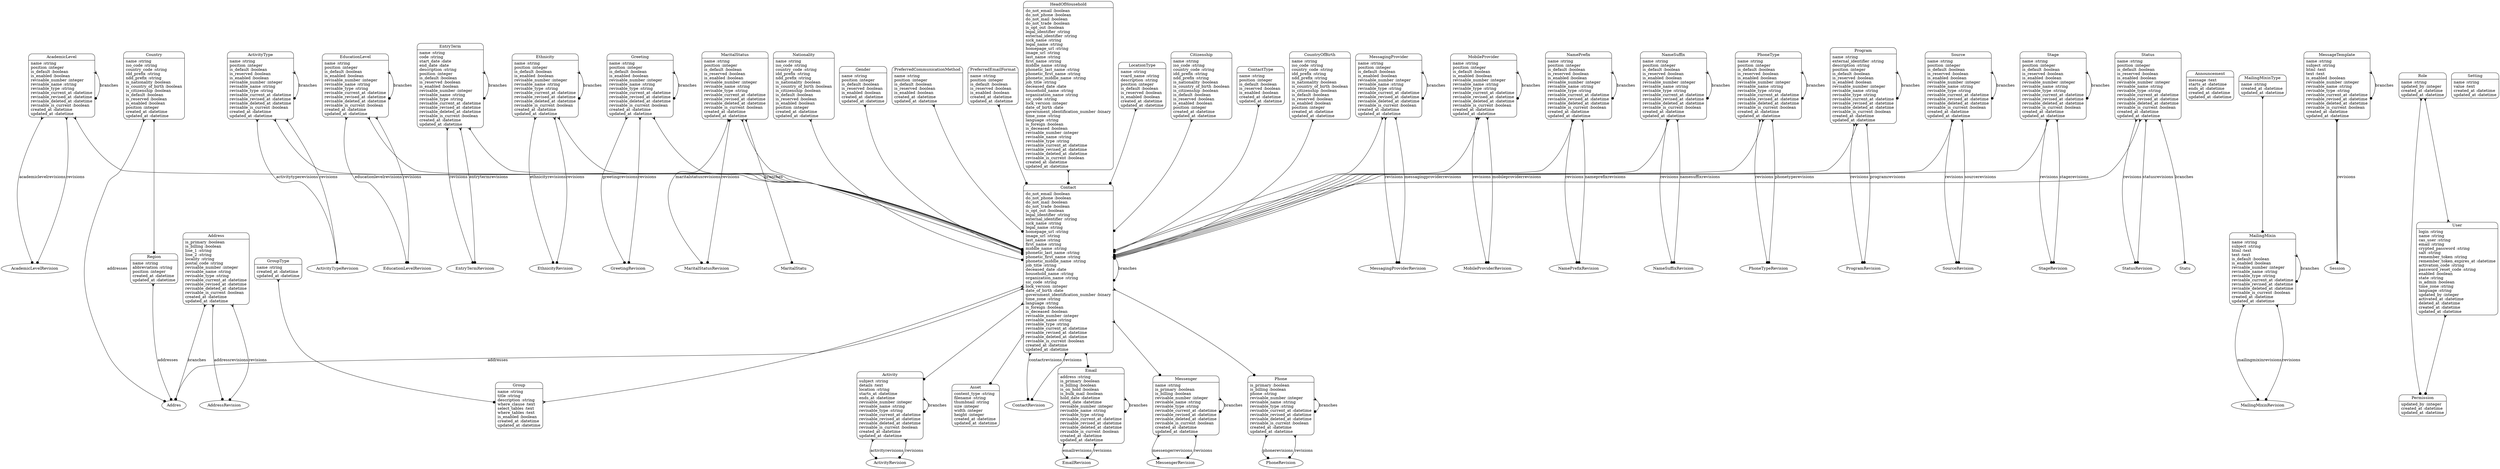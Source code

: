 digraph models_diagram {
	graph[overlap=false, splines=true]
	"AcademicLevel" [shape=Mrecord, label="{AcademicLevel|name :string\lposition :integer\lis_default :boolean\lis_enabled :boolean\lrevisable_number :integer\lrevisable_name :string\lrevisable_type :string\lrevisable_current_at :datetime\lrevisable_revised_at :datetime\lrevisable_deleted_at :datetime\lrevisable_is_current :boolean\lcreated_at :datetime\lupdated_at :datetime\l}"]
	"Activity" [shape=Mrecord, label="{Activity|subject :string\ldetails :text\llocation :string\lstarts_at :datetime\lends_at :datetime\lrevisable_number :integer\lrevisable_name :string\lrevisable_type :string\lrevisable_current_at :datetime\lrevisable_revised_at :datetime\lrevisable_deleted_at :datetime\lrevisable_is_current :boolean\lcreated_at :datetime\lupdated_at :datetime\l}"]
	"ActivityType" [shape=Mrecord, label="{ActivityType|name :string\lposition :integer\lis_default :boolean\lis_reserved :boolean\lis_enabled :boolean\lrevisable_number :integer\lrevisable_name :string\lrevisable_type :string\lrevisable_current_at :datetime\lrevisable_revised_at :datetime\lrevisable_deleted_at :datetime\lrevisable_is_current :boolean\lcreated_at :datetime\lupdated_at :datetime\l}"]
	"Address" [shape=Mrecord, label="{Address|is_primary :boolean\lis_billing :boolean\lline_1 :string\lline_2 :string\llocality :string\lpostal_code :string\lrevisable_number :integer\lrevisable_name :string\lrevisable_type :string\lrevisable_current_at :datetime\lrevisable_revised_at :datetime\lrevisable_deleted_at :datetime\lrevisable_is_current :boolean\lcreated_at :datetime\lupdated_at :datetime\l}"]
	"Announcement" [shape=Mrecord, label="{Announcement|message :text\lstarts_at :datetime\lends_at :datetime\lcreated_at :datetime\lupdated_at :datetime\l}"]
	"Asset" [shape=Mrecord, label="{Asset|content_type :string\lfilename :string\lthumbnail :string\lsize :integer\lwidth :integer\lheight :integer\lcreated_at :datetime\lupdated_at :datetime\l}"]
	"Citizenship" [shape=Mrecord, label="{Citizenship|name :string\liso_code :string\lcountry_code :string\lidd_prefix :string\lndd_prefix :string\lis_nationality :boolean\lis_country_of_birth :boolean\lis_citizenship :boolean\lis_default :boolean\lis_reserved :boolean\lis_enabled :boolean\lposition :integer\lcreated_at :datetime\lupdated_at :datetime\l}"]
	"Contact" [shape=Mrecord, label="{Contact|do_not_email :boolean\ldo_not_phone :boolean\ldo_not_mail :boolean\ldo_not_trade :boolean\lis_opt_out :boolean\llegal_identifier :string\lexternal_identifier :string\lnick_name :string\llegal_name :string\lhomepage_url :string\limage_url :string\llast_name :string\lfirst_name :string\lmiddle_name :string\lphonetic_last_name :string\lphonetic_first_name :string\lphonetic_middle_name :string\ljob_title :string\ldeceased_date :date\lhousehold_name :string\lorganization_name :string\lsic_code :string\llock_version :integer\ldate_of_birth :date\lgovernment_identification_number :binary\ltime_zone :string\llanguage :string\lis_foreign :boolean\lis_deceased :boolean\lrevisable_number :integer\lrevisable_name :string\lrevisable_type :string\lrevisable_current_at :datetime\lrevisable_revised_at :datetime\lrevisable_deleted_at :datetime\lrevisable_is_current :boolean\lcreated_at :datetime\lupdated_at :datetime\l}"]
	"ContactType" [shape=Mrecord, label="{ContactType|name :string\lposition :integer\lis_default :boolean\lis_reserved :boolean\lis_enabled :boolean\lcreated_at :datetime\lupdated_at :datetime\l}"]
	"Country" [shape=Mrecord, label="{Country|name :string\liso_code :string\lcountry_code :string\lidd_prefix :string\lndd_prefix :string\lis_nationality :boolean\lis_country_of_birth :boolean\lis_citizenship :boolean\lis_default :boolean\lis_reserved :boolean\lis_enabled :boolean\lposition :integer\lcreated_at :datetime\lupdated_at :datetime\l}"]
	"CountryOfBirth" [shape=Mrecord, label="{CountryOfBirth|name :string\liso_code :string\lcountry_code :string\lidd_prefix :string\lndd_prefix :string\lis_nationality :boolean\lis_country_of_birth :boolean\lis_citizenship :boolean\lis_default :boolean\lis_reserved :boolean\lis_enabled :boolean\lposition :integer\lcreated_at :datetime\lupdated_at :datetime\l}"]
	"EducationLevel" [shape=Mrecord, label="{EducationLevel|name :string\lposition :integer\lis_default :boolean\lis_enabled :boolean\lrevisable_number :integer\lrevisable_name :string\lrevisable_type :string\lrevisable_current_at :datetime\lrevisable_revised_at :datetime\lrevisable_deleted_at :datetime\lrevisable_is_current :boolean\lcreated_at :datetime\lupdated_at :datetime\l}"]
	"Email" [shape=Mrecord, label="{Email|address :string\lis_primary :boolean\lis_billing :boolean\lis_on_hold :boolean\lis_bulk_mail :boolean\lhold_date :datetime\lreset_date :datetime\lrevisable_number :integer\lrevisable_name :string\lrevisable_type :string\lrevisable_current_at :datetime\lrevisable_revised_at :datetime\lrevisable_deleted_at :datetime\lrevisable_is_current :boolean\lcreated_at :datetime\lupdated_at :datetime\l}"]
	"EntryTerm" [shape=Mrecord, label="{EntryTerm|name :string\lcode :string\lstart_date :date\lend_date :date\ldescription :string\lposition :integer\lis_default :boolean\lis_reserved :boolean\lis_enabled :boolean\lrevisable_number :integer\lrevisable_name :string\lrevisable_type :string\lrevisable_current_at :datetime\lrevisable_revised_at :datetime\lrevisable_deleted_at :datetime\lrevisable_is_current :boolean\lcreated_at :datetime\lupdated_at :datetime\l}"]
	"Ethnicity" [shape=Mrecord, label="{Ethnicity|name :string\lposition :integer\lis_default :boolean\lis_enabled :boolean\lrevisable_number :integer\lrevisable_name :string\lrevisable_type :string\lrevisable_current_at :datetime\lrevisable_revised_at :datetime\lrevisable_deleted_at :datetime\lrevisable_is_current :boolean\lcreated_at :datetime\lupdated_at :datetime\l}"]
	"Gender" [shape=Mrecord, label="{Gender|name :string\lposition :integer\lis_default :boolean\lis_reserved :boolean\lis_enabled :boolean\lcreated_at :datetime\lupdated_at :datetime\l}"]
	"Greeting" [shape=Mrecord, label="{Greeting|name :string\lposition :integer\lis_default :boolean\lis_enabled :boolean\lrevisable_number :integer\lrevisable_name :string\lrevisable_type :string\lrevisable_current_at :datetime\lrevisable_revised_at :datetime\lrevisable_deleted_at :datetime\lrevisable_is_current :boolean\lcreated_at :datetime\lupdated_at :datetime\l}"]
	"Group" [shape=Mrecord, label="{Group|name :string\ltitle :string\ldescription :string\lwhere_clause :text\lselect_tables :text\lwhere_tables :text\lis_enabled :boolean\lcreated_at :datetime\lupdated_at :datetime\l}"]
	"GroupType" [shape=Mrecord, label="{GroupType|name :string\lcreated_at :datetime\lupdated_at :datetime\l}"]
	"HeadOfHousehold" [shape=Mrecord, label="{HeadOfHousehold|do_not_email :boolean\ldo_not_phone :boolean\ldo_not_mail :boolean\ldo_not_trade :boolean\lis_opt_out :boolean\llegal_identifier :string\lexternal_identifier :string\lnick_name :string\llegal_name :string\lhomepage_url :string\limage_url :string\llast_name :string\lfirst_name :string\lmiddle_name :string\lphonetic_last_name :string\lphonetic_first_name :string\lphonetic_middle_name :string\ljob_title :string\ldeceased_date :date\lhousehold_name :string\lorganization_name :string\lsic_code :string\llock_version :integer\ldate_of_birth :date\lgovernment_identification_number :binary\ltime_zone :string\llanguage :string\lis_foreign :boolean\lis_deceased :boolean\lrevisable_number :integer\lrevisable_name :string\lrevisable_type :string\lrevisable_current_at :datetime\lrevisable_revised_at :datetime\lrevisable_deleted_at :datetime\lrevisable_is_current :boolean\lcreated_at :datetime\lupdated_at :datetime\l}"]
	"LocationType" [shape=Mrecord, label="{LocationType|name :string\lvcard_name :string\ldescription :string\lposition :integer\lis_default :boolean\lis_reserved :boolean\lis_enabled :boolean\lcreated_at :datetime\lupdated_at :datetime\l}"]
	"MailingMixin" [shape=Mrecord, label="{MailingMixin|name :string\lsubject :string\lhtml :text\ltext :text\lis_default :boolean\lis_enabled :boolean\lrevisable_number :integer\lrevisable_name :string\lrevisable_type :string\lrevisable_current_at :datetime\lrevisable_revised_at :datetime\lrevisable_deleted_at :datetime\lrevisable_is_current :boolean\lcreated_at :datetime\lupdated_at :datetime\l}"]
	"MailingMixinType" [shape=Mrecord, label="{MailingMixinType|name :string\lcreated_at :datetime\lupdated_at :datetime\l}"]
	"MaritalStatus" [shape=Mrecord, label="{MaritalStatus|name :string\lposition :integer\lis_default :boolean\lis_reserved :boolean\lis_enabled :boolean\lrevisable_number :integer\lrevisable_name :string\lrevisable_type :string\lrevisable_current_at :datetime\lrevisable_revised_at :datetime\lrevisable_deleted_at :datetime\lrevisable_is_current :boolean\lcreated_at :datetime\lupdated_at :datetime\l}"]
	"MessageTemplate" [shape=Mrecord, label="{MessageTemplate|name :string\lsubject :string\lhtml :text\ltext :text\lis_enabled :boolean\lrevisable_number :integer\lrevisable_name :string\lrevisable_type :string\lrevisable_current_at :datetime\lrevisable_revised_at :datetime\lrevisable_deleted_at :datetime\lrevisable_is_current :boolean\lcreated_at :datetime\lupdated_at :datetime\l}"]
	"MessagingProvider" [shape=Mrecord, label="{MessagingProvider|name :string\lposition :integer\lis_default :boolean\lis_enabled :boolean\lrevisable_number :integer\lrevisable_name :string\lrevisable_type :string\lrevisable_current_at :datetime\lrevisable_revised_at :datetime\lrevisable_deleted_at :datetime\lrevisable_is_current :boolean\lcreated_at :datetime\lupdated_at :datetime\l}"]
	"Messenger" [shape=Mrecord, label="{Messenger|name :string\lis_primary :boolean\lis_billing :boolean\lrevisable_number :integer\lrevisable_name :string\lrevisable_type :string\lrevisable_current_at :datetime\lrevisable_revised_at :datetime\lrevisable_deleted_at :datetime\lrevisable_is_current :boolean\lcreated_at :datetime\lupdated_at :datetime\l}"]
	"MobileProvider" [shape=Mrecord, label="{MobileProvider|name :string\lposition :integer\lis_default :boolean\lis_enabled :boolean\lrevisable_number :integer\lrevisable_name :string\lrevisable_type :string\lrevisable_current_at :datetime\lrevisable_revised_at :datetime\lrevisable_deleted_at :datetime\lrevisable_is_current :boolean\lcreated_at :datetime\lupdated_at :datetime\l}"]
	"NamePrefix" [shape=Mrecord, label="{NamePrefix|name :string\lposition :integer\lis_default :boolean\lis_reserved :boolean\lis_enabled :boolean\lrevisable_number :integer\lrevisable_name :string\lrevisable_type :string\lrevisable_current_at :datetime\lrevisable_revised_at :datetime\lrevisable_deleted_at :datetime\lrevisable_is_current :boolean\lcreated_at :datetime\lupdated_at :datetime\l}"]
	"NameSuffix" [shape=Mrecord, label="{NameSuffix|name :string\lposition :integer\lis_default :boolean\lis_reserved :boolean\lis_enabled :boolean\lrevisable_number :integer\lrevisable_name :string\lrevisable_type :string\lrevisable_current_at :datetime\lrevisable_revised_at :datetime\lrevisable_deleted_at :datetime\lrevisable_is_current :boolean\lcreated_at :datetime\lupdated_at :datetime\l}"]
	"Nationality" [shape=Mrecord, label="{Nationality|name :string\liso_code :string\lcountry_code :string\lidd_prefix :string\lndd_prefix :string\lis_nationality :boolean\lis_country_of_birth :boolean\lis_citizenship :boolean\lis_default :boolean\lis_reserved :boolean\lis_enabled :boolean\lposition :integer\lcreated_at :datetime\lupdated_at :datetime\l}"]
	"Permission" [shape=Mrecord, label="{Permission|updated_by :integer\lcreated_at :datetime\lupdated_at :datetime\l}"]
	"Phone" [shape=Mrecord, label="{Phone|is_primary :boolean\lis_billing :boolean\lphone :string\lrevisable_number :integer\lrevisable_name :string\lrevisable_type :string\lrevisable_current_at :datetime\lrevisable_revised_at :datetime\lrevisable_deleted_at :datetime\lrevisable_is_current :boolean\lcreated_at :datetime\lupdated_at :datetime\l}"]
	"PhoneType" [shape=Mrecord, label="{PhoneType|name :string\lposition :integer\lis_default :boolean\lis_reserved :boolean\lis_enabled :boolean\lrevisable_number :integer\lrevisable_name :string\lrevisable_type :string\lrevisable_current_at :datetime\lrevisable_revised_at :datetime\lrevisable_deleted_at :datetime\lrevisable_is_current :boolean\lcreated_at :datetime\lupdated_at :datetime\l}"]
	"PreferredCommunicationMethod" [shape=Mrecord, label="{PreferredCommunicationMethod|name :string\lposition :integer\lis_default :boolean\lis_reserved :boolean\lis_enabled :boolean\lcreated_at :datetime\lupdated_at :datetime\l}"]
	"PreferredEmailFormat" [shape=Mrecord, label="{PreferredEmailFormat|name :string\lposition :integer\lis_default :boolean\lis_reserved :boolean\lis_enabled :boolean\lcreated_at :datetime\lupdated_at :datetime\l}"]
	"Program" [shape=Mrecord, label="{Program|name :string\lexternal_identifier :string\ldescription :string\lposition :integer\lis_default :boolean\lis_reserved :boolean\lis_enabled :boolean\lrevisable_number :integer\lrevisable_name :string\lrevisable_type :string\lrevisable_current_at :datetime\lrevisable_revised_at :datetime\lrevisable_deleted_at :datetime\lrevisable_is_current :boolean\lcreated_at :datetime\lupdated_at :datetime\l}"]
	"Region" [shape=Mrecord, label="{Region|name :string\labbreviation :string\lposition :integer\lcreated_at :datetime\lupdated_at :datetime\l}"]
	"Role" [shape=Mrecord, label="{Role|name :string\lupdated_by :integer\lcreated_at :datetime\lupdated_at :datetime\l}"]
	"Setting" [shape=Mrecord, label="{Setting|name :string\lvalue :text\lcreated_at :datetime\lupdated_at :datetime\l}"]
	"Source" [shape=Mrecord, label="{Source|name :string\lposition :integer\lis_default :boolean\lis_reserved :boolean\lis_enabled :boolean\lrevisable_number :integer\lrevisable_name :string\lrevisable_type :string\lrevisable_current_at :datetime\lrevisable_revised_at :datetime\lrevisable_deleted_at :datetime\lrevisable_is_current :boolean\lcreated_at :datetime\lupdated_at :datetime\l}"]
	"Stage" [shape=Mrecord, label="{Stage|name :string\lposition :integer\lis_default :boolean\lis_reserved :boolean\lis_enabled :boolean\lrevisable_number :integer\lrevisable_name :string\lrevisable_type :string\lrevisable_current_at :datetime\lrevisable_revised_at :datetime\lrevisable_deleted_at :datetime\lrevisable_is_current :boolean\lcreated_at :datetime\lupdated_at :datetime\l}"]
	"Status" [shape=Mrecord, label="{Status|name :string\lposition :integer\lis_default :boolean\lis_reserved :boolean\lis_enabled :boolean\lrevisable_number :integer\lrevisable_name :string\lrevisable_type :string\lrevisable_current_at :datetime\lrevisable_revised_at :datetime\lrevisable_deleted_at :datetime\lrevisable_is_current :boolean\lcreated_at :datetime\lupdated_at :datetime\l}"]
	"User" [shape=Mrecord, label="{User|login :string\lname :string\lcas_user :string\lemail :string\lcrypted_password :string\lsalt :string\lremember_token :string\lremember_token_expires_at :datetime\lactivation_code :string\lpassword_reset_code :string\lenabled :boolean\lstate :string\lis_admin :boolean\ltime_zone :string\llanguage :string\lupdated_by :integer\lactivated_at :datetime\ldeleted_at :datetime\lcreated_at :datetime\lupdated_at :datetime\l}"]
	"AcademicLevel" -> "AcademicLevel" [label="branches", arrowtail=crow, arrowhead=dot, dir=both]
	"AcademicLevel" -> "AcademicLevelRevision" [label="academiclevelrevisions", arrowtail=crow, arrowhead=dot, dir=both]
	"AcademicLevel" -> "Contact" [arrowtail=crow, arrowhead=dot, dir=both]
	"AcademicLevel" -> "AcademicLevelRevision" [label="revisions", arrowtail=crow, arrowhead=dot, dir=both]
	"Activity" -> "Activity" [label="branches", arrowtail=crow, arrowhead=dot, dir=both]
	"Activity" -> "ActivityRevision" [label="activityrevisions", arrowtail=crow, arrowhead=dot, dir=both]
	"Activity" -> "ActivityRevision" [label="revisions", arrowtail=crow, arrowhead=dot, dir=both]
	"ActivityType" -> "ActivityTypeRevision" [label="activitytyperevisions", arrowtail=crow, arrowhead=dot, dir=both]
	"ActivityType" -> "ActivityType" [label="branches", arrowtail=crow, arrowhead=dot, dir=both]
	"ActivityType" -> "Contact" [arrowtail=crow, arrowhead=dot, dir=both]
	"ActivityType" -> "ActivityTypeRevision" [label="revisions", arrowtail=crow, arrowhead=dot, dir=both]
	"Address" -> "Addres" [label="branches", arrowtail=crow, arrowhead=dot, dir=both]
	"Address" -> "AddressRevision" [label="addressrevisions", arrowtail=crow, arrowhead=dot, dir=both]
	"Address" -> "AddressRevision" [label="revisions", arrowtail=crow, arrowhead=dot, dir=both]
	"Citizenship" -> "Contact" [arrowtail=crow, arrowhead=dot, dir=both]
	"Contact" -> "Group" [arrowtail=crow, arrowhead=crow, dir=both]
	"Contact" -> "Asset" [arrowtail=odot, arrowhead=dot, dir=both]
	"Contact" -> "ContactRevision" [label="contactrevisions", arrowtail=crow, arrowhead=dot, dir=both]
	"Contact" -> "Activity" [arrowtail=crow, arrowhead=dot, dir=both]
	"Contact" -> "Addres" [label="addresses", arrowtail=crow, arrowhead=dot, dir=both]
	"Contact" -> "Contact" [label="branches", arrowtail=crow, arrowhead=dot, dir=both]
	"Contact" -> "Email" [arrowtail=crow, arrowhead=dot, dir=both]
	"Contact" -> "Messenger" [arrowtail=crow, arrowhead=dot, dir=both]
	"Contact" -> "Phone" [arrowtail=crow, arrowhead=dot, dir=both]
	"Contact" -> "ContactRevision" [label="revisions", arrowtail=crow, arrowhead=dot, dir=both]
	"ContactType" -> "Contact" [arrowtail=crow, arrowhead=dot, dir=both]
	"Country" -> "Region" [arrowtail=crow, arrowhead=dot, dir=both]
	"Country" -> "Addres" [label="addresses", arrowtail=crow, arrowhead=dot, dir=both]
	"CountryOfBirth" -> "Contact" [arrowtail=crow, arrowhead=dot, dir=both]
	"EducationLevel" -> "EducationLevel" [label="branches", arrowtail=crow, arrowhead=dot, dir=both]
	"EducationLevel" -> "Contact" [arrowtail=crow, arrowhead=dot, dir=both]
	"EducationLevel" -> "EducationLevelRevision" [label="educationlevelrevisions", arrowtail=crow, arrowhead=dot, dir=both]
	"EducationLevel" -> "EducationLevelRevision" [label="revisions", arrowtail=crow, arrowhead=dot, dir=both]
	"Email" -> "Email" [label="branches", arrowtail=crow, arrowhead=dot, dir=both]
	"Email" -> "EmailRevision" [label="emailrevisions", arrowtail=crow, arrowhead=dot, dir=both]
	"Email" -> "EmailRevision" [label="revisions", arrowtail=crow, arrowhead=dot, dir=both]
	"EntryTerm" -> "EntryTerm" [label="branches", arrowtail=crow, arrowhead=dot, dir=both]
	"EntryTerm" -> "EntryTermRevision" [label="entrytermrevisions", arrowtail=crow, arrowhead=dot, dir=both]
	"EntryTerm" -> "Contact" [arrowtail=crow, arrowhead=dot, dir=both]
	"EntryTerm" -> "EntryTermRevision" [label="revisions", arrowtail=crow, arrowhead=dot, dir=both]
	"Ethnicity" -> "EthnicityRevision" [label="ethnicityrevisions", arrowtail=crow, arrowhead=dot, dir=both]
	"Ethnicity" -> "Ethnicity" [label="branches", arrowtail=crow, arrowhead=dot, dir=both]
	"Ethnicity" -> "Contact" [arrowtail=crow, arrowhead=dot, dir=both]
	"Ethnicity" -> "EthnicityRevision" [label="revisions", arrowtail=crow, arrowhead=dot, dir=both]
	"Gender" -> "Contact" [arrowtail=crow, arrowhead=dot, dir=both]
	"Greeting" -> "GreetingRevision" [label="greetingrevisions", arrowtail=crow, arrowhead=dot, dir=both]
	"Greeting" -> "Greeting" [label="branches", arrowtail=crow, arrowhead=dot, dir=both]
	"Greeting" -> "Contact" [arrowtail=crow, arrowhead=dot, dir=both]
	"Greeting" -> "GreetingRevision" [label="revisions", arrowtail=crow, arrowhead=dot, dir=both]
	"GroupType" -> "Group" [arrowtail=crow, arrowhead=dot, dir=both]
	"HeadOfHousehold" -> "Contact" [arrowtail=crow, arrowhead=dot, dir=both]
	"LocationType" -> "Contact" [arrowtail=crow, arrowhead=dot, dir=both]
	"MailingMixin" -> "MailingMixinRevision" [label="mailingmixinrevisions", arrowtail=crow, arrowhead=dot, dir=both]
	"MailingMixin" -> "MailingMixin" [label="branches", arrowtail=crow, arrowhead=dot, dir=both]
	"MailingMixin" -> "MailingMixinRevision" [label="revisions", arrowtail=crow, arrowhead=dot, dir=both]
	"MailingMixinType" -> "MailingMixin" [arrowtail=crow, arrowhead=dot, dir=both]
	"MaritalStatus" -> "MaritalStatusRevision" [label="maritalstatusrevisions", arrowtail=crow, arrowhead=dot, dir=both]
	"MaritalStatus" -> "MaritalStatu" [label="branches", arrowtail=crow, arrowhead=dot, dir=both]
	"MaritalStatus" -> "Contact" [arrowtail=crow, arrowhead=dot, dir=both]
	"MaritalStatus" -> "MaritalStatusRevision" [label="revisions", arrowtail=crow, arrowhead=dot, dir=both]
	"MessageTemplate" -> "MessageTemplate" [label="branches", arrowtail=crow, arrowhead=dot, dir=both]
	"MessageTemplate" -> "Session" [arrowtail=crow, arrowhead=dot, dir=both]
	"MessageTemplate" -> "Session" [label="revisions", arrowtail=crow, arrowhead=dot, dir=both]
	"MessagingProvider" -> "MessagingProviderRevision" [label="messagingproviderrevisions", arrowtail=crow, arrowhead=dot, dir=both]
	"MessagingProvider" -> "MessagingProvider" [label="branches", arrowtail=crow, arrowhead=dot, dir=both]
	"MessagingProvider" -> "Contact" [arrowtail=crow, arrowhead=dot, dir=both]
	"MessagingProvider" -> "MessagingProviderRevision" [label="revisions", arrowtail=crow, arrowhead=dot, dir=both]
	"Messenger" -> "MessengerRevision" [label="messengerrevisions", arrowtail=crow, arrowhead=dot, dir=both]
	"Messenger" -> "Messenger" [label="branches", arrowtail=crow, arrowhead=dot, dir=both]
	"Messenger" -> "MessengerRevision" [label="revisions", arrowtail=crow, arrowhead=dot, dir=both]
	"MobileProvider" -> "MobileProviderRevision" [label="mobileproviderrevisions", arrowtail=crow, arrowhead=dot, dir=both]
	"MobileProvider" -> "MobileProvider" [label="branches", arrowtail=crow, arrowhead=dot, dir=both]
	"MobileProvider" -> "Contact" [arrowtail=crow, arrowhead=dot, dir=both]
	"MobileProvider" -> "MobileProviderRevision" [label="revisions", arrowtail=crow, arrowhead=dot, dir=both]
	"NamePrefix" -> "NamePrefixRevision" [label="nameprefixrevisions", arrowtail=crow, arrowhead=dot, dir=both]
	"NamePrefix" -> "NamePrefix" [label="branches", arrowtail=crow, arrowhead=dot, dir=both]
	"NamePrefix" -> "Contact" [arrowtail=crow, arrowhead=dot, dir=both]
	"NamePrefix" -> "NamePrefixRevision" [label="revisions", arrowtail=crow, arrowhead=dot, dir=both]
	"NameSuffix" -> "NameSuffixRevision" [label="namesuffixrevisions", arrowtail=crow, arrowhead=dot, dir=both]
	"NameSuffix" -> "NameSuffix" [label="branches", arrowtail=crow, arrowhead=dot, dir=both]
	"NameSuffix" -> "Contact" [arrowtail=crow, arrowhead=dot, dir=both]
	"NameSuffix" -> "NameSuffixRevision" [label="revisions", arrowtail=crow, arrowhead=dot, dir=both]
	"Nationality" -> "Contact" [arrowtail=crow, arrowhead=dot, dir=both]
	"Phone" -> "PhoneRevision" [label="phonerevisions", arrowtail=crow, arrowhead=dot, dir=both]
	"Phone" -> "Phone" [label="branches", arrowtail=crow, arrowhead=dot, dir=both]
	"Phone" -> "PhoneRevision" [label="revisions", arrowtail=crow, arrowhead=dot, dir=both]
	"PhoneType" -> "PhoneTypeRevision" [label="phonetyperevisions", arrowtail=crow, arrowhead=dot, dir=both]
	"PhoneType" -> "PhoneType" [label="branches", arrowtail=crow, arrowhead=dot, dir=both]
	"PhoneType" -> "Contact" [arrowtail=crow, arrowhead=dot, dir=both]
	"PhoneType" -> "PhoneTypeRevision" [label="revisions", arrowtail=crow, arrowhead=dot, dir=both]
	"PreferredCommunicationMethod" -> "Contact" [arrowtail=crow, arrowhead=dot, dir=both]
	"PreferredEmailFormat" -> "Contact" [arrowtail=crow, arrowhead=dot, dir=both]
	"Program" -> "ProgramRevision" [label="programrevisions", arrowtail=crow, arrowhead=dot, dir=both]
	"Program" -> "Program" [label="branches", arrowtail=crow, arrowhead=dot, dir=both]
	"Program" -> "Contact" [arrowtail=crow, arrowhead=dot, dir=both]
	"Program" -> "ProgramRevision" [label="revisions", arrowtail=crow, arrowhead=dot, dir=both]
	"Region" -> "Addres" [label="addresses", arrowtail=crow, arrowhead=dot, dir=both]
	"Role" -> "User" [arrowtail=crow, arrowhead=crow, dir=both]
	"Role" -> "Permission" [arrowtail=crow, arrowhead=dot, dir=both]
	"Source" -> "Source" [label="branches", arrowtail=crow, arrowhead=dot, dir=both]
	"Source" -> "Contact" [arrowtail=crow, arrowhead=dot, dir=both]
	"Source" -> "SourceRevision" [label="sourcerevisions", arrowtail=crow, arrowhead=dot, dir=both]
	"Source" -> "SourceRevision" [label="revisions", arrowtail=crow, arrowhead=dot, dir=both]
	"Stage" -> "StageRevision" [label="stagerevisions", arrowtail=crow, arrowhead=dot, dir=both]
	"Stage" -> "Stage" [label="branches", arrowtail=crow, arrowhead=dot, dir=both]
	"Stage" -> "Contact" [arrowtail=crow, arrowhead=dot, dir=both]
	"Stage" -> "StageRevision" [label="revisions", arrowtail=crow, arrowhead=dot, dir=both]
	"Status" -> "StatusRevision" [label="statusrevisions", arrowtail=crow, arrowhead=dot, dir=both]
	"Status" -> "Statu" [label="branches", arrowtail=crow, arrowhead=dot, dir=both]
	"Status" -> "Contact" [arrowtail=crow, arrowhead=dot, dir=both]
	"Status" -> "StatusRevision" [label="revisions", arrowtail=crow, arrowhead=dot, dir=both]
	"User" -> "Permission" [arrowtail=crow, arrowhead=dot, dir=both]
}
